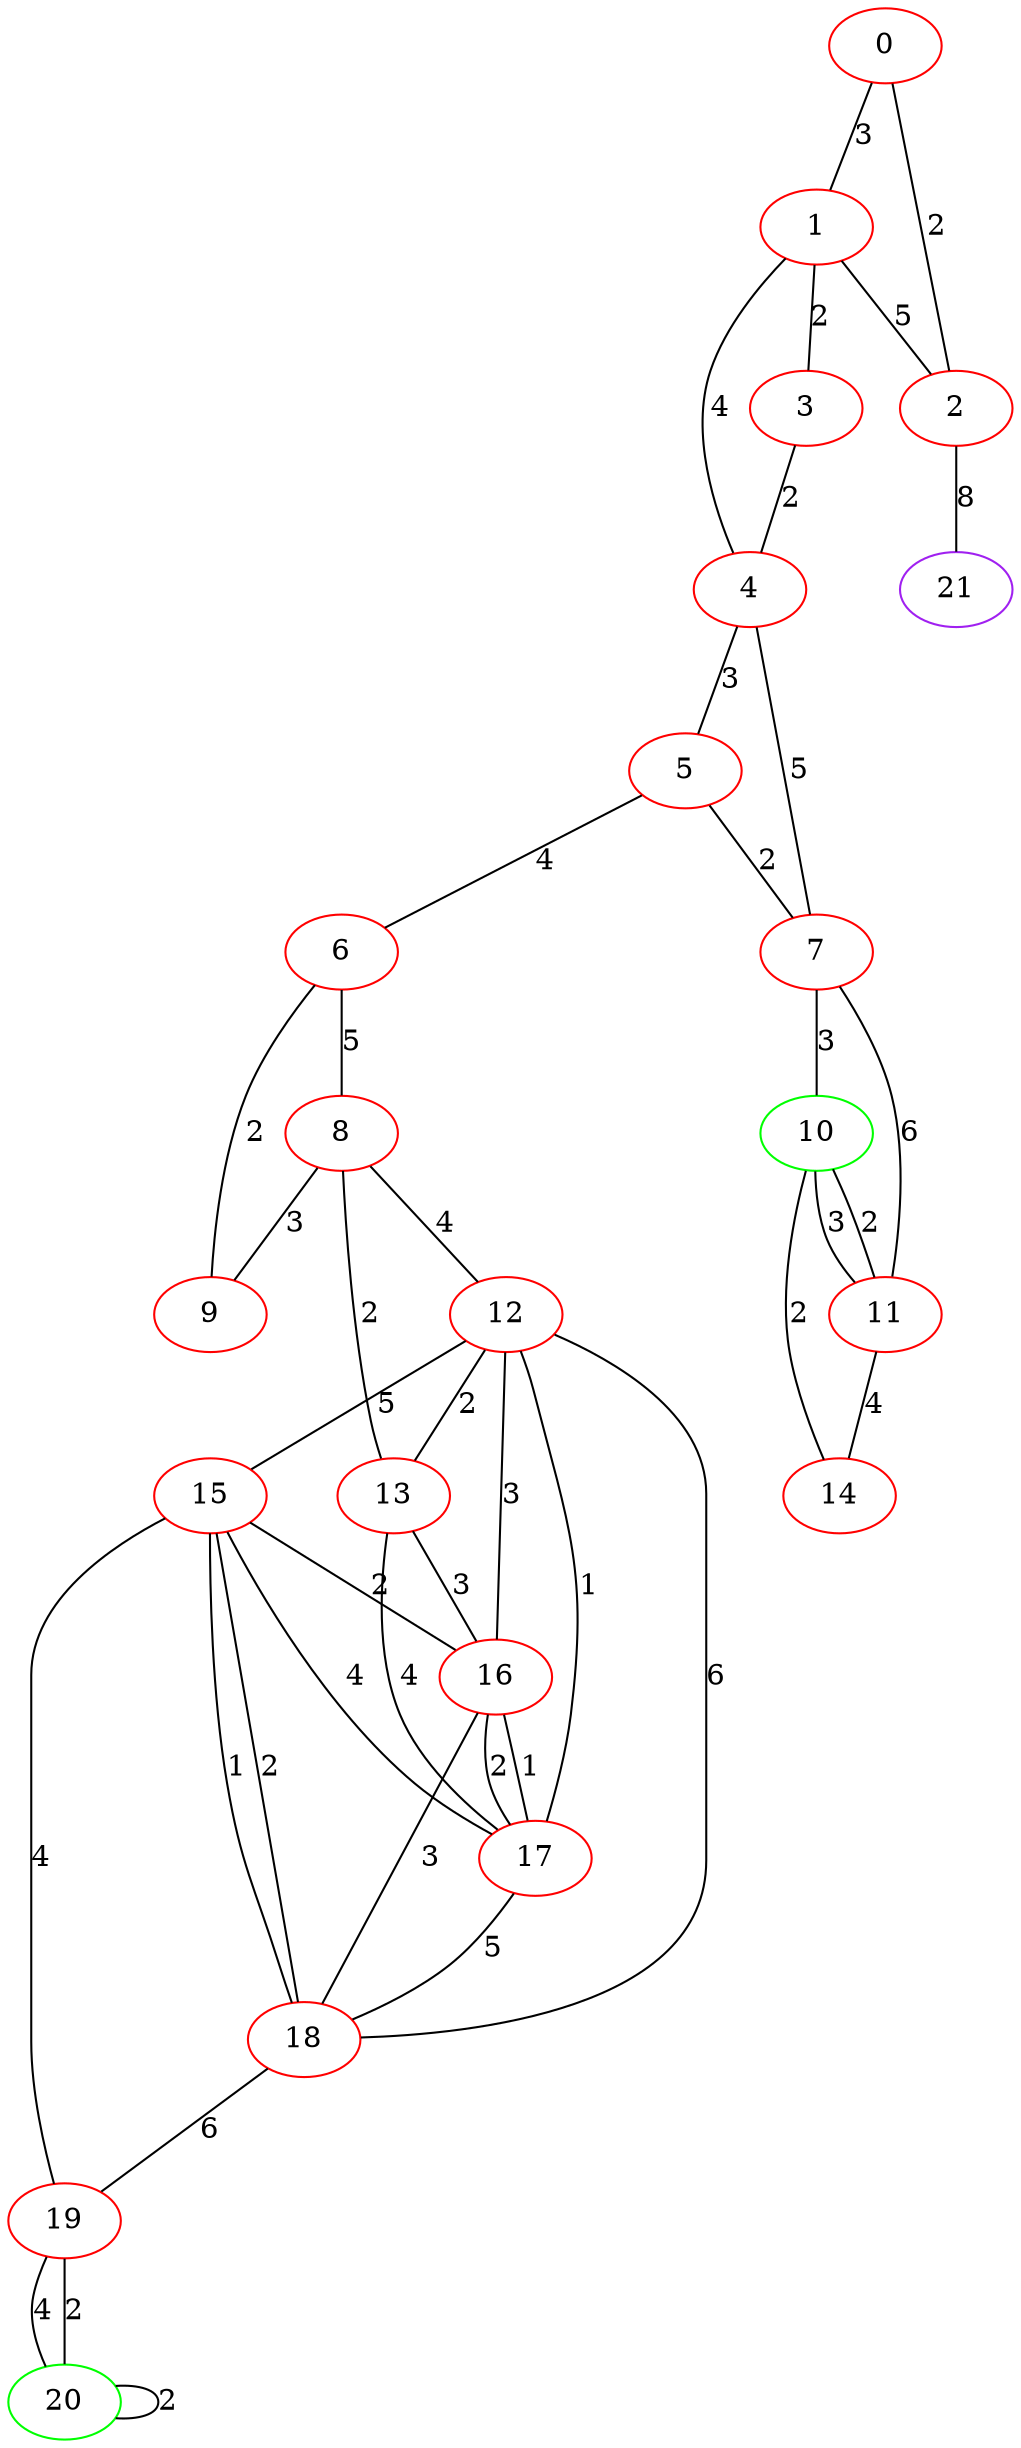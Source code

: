graph "" {
0 [color=red, weight=1];
1 [color=red, weight=1];
2 [color=red, weight=1];
3 [color=red, weight=1];
4 [color=red, weight=1];
5 [color=red, weight=1];
6 [color=red, weight=1];
7 [color=red, weight=1];
8 [color=red, weight=1];
9 [color=red, weight=1];
10 [color=green, weight=2];
11 [color=red, weight=1];
12 [color=red, weight=1];
13 [color=red, weight=1];
14 [color=red, weight=1];
15 [color=red, weight=1];
16 [color=red, weight=1];
17 [color=red, weight=1];
18 [color=red, weight=1];
19 [color=red, weight=1];
20 [color=green, weight=2];
21 [color=purple, weight=4];
0 -- 1  [key=0, label=3];
0 -- 2  [key=0, label=2];
1 -- 2  [key=0, label=5];
1 -- 3  [key=0, label=2];
1 -- 4  [key=0, label=4];
2 -- 21  [key=0, label=8];
3 -- 4  [key=0, label=2];
4 -- 5  [key=0, label=3];
4 -- 7  [key=0, label=5];
5 -- 6  [key=0, label=4];
5 -- 7  [key=0, label=2];
6 -- 8  [key=0, label=5];
6 -- 9  [key=0, label=2];
7 -- 10  [key=0, label=3];
7 -- 11  [key=0, label=6];
8 -- 9  [key=0, label=3];
8 -- 12  [key=0, label=4];
8 -- 13  [key=0, label=2];
10 -- 11  [key=0, label=2];
10 -- 11  [key=1, label=3];
10 -- 14  [key=0, label=2];
11 -- 14  [key=0, label=4];
12 -- 13  [key=0, label=2];
12 -- 15  [key=0, label=5];
12 -- 16  [key=0, label=3];
12 -- 17  [key=0, label=1];
12 -- 18  [key=0, label=6];
13 -- 16  [key=0, label=3];
13 -- 17  [key=0, label=4];
15 -- 16  [key=0, label=2];
15 -- 17  [key=0, label=4];
15 -- 18  [key=0, label=2];
15 -- 18  [key=1, label=1];
15 -- 19  [key=0, label=4];
16 -- 17  [key=0, label=1];
16 -- 17  [key=1, label=2];
16 -- 18  [key=0, label=3];
17 -- 18  [key=0, label=5];
18 -- 19  [key=0, label=6];
19 -- 20  [key=0, label=4];
19 -- 20  [key=1, label=2];
20 -- 20  [key=0, label=2];
}
